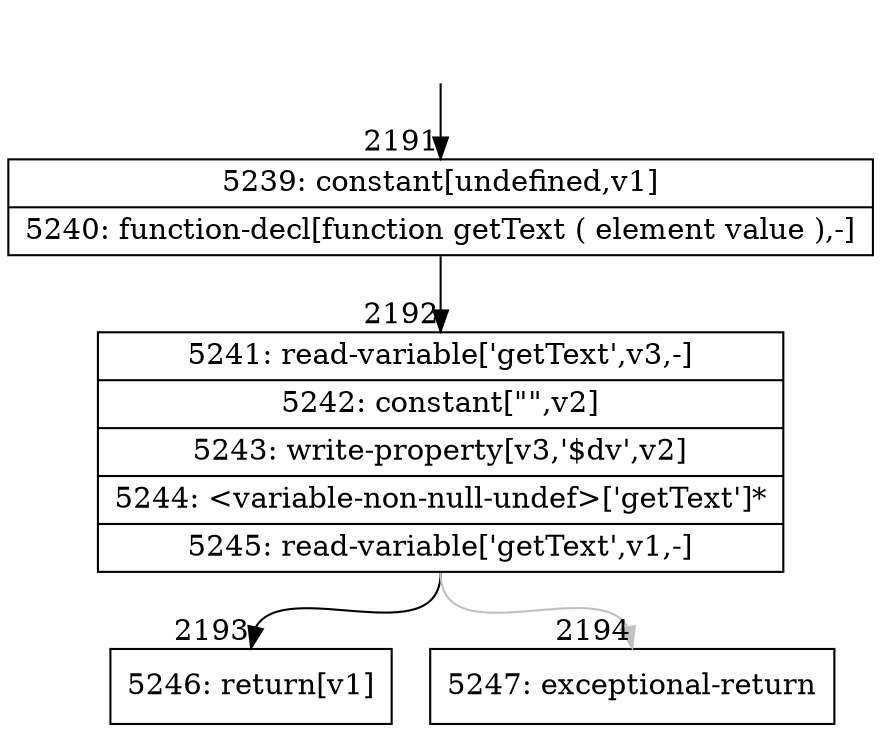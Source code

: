 digraph {
rankdir="TD"
BB_entry167[shape=none,label=""];
BB_entry167 -> BB2191 [tailport=s, headport=n, headlabel="    2191"]
BB2191 [shape=record label="{5239: constant[undefined,v1]|5240: function-decl[function getText ( element value ),-]}" ] 
BB2191 -> BB2192 [tailport=s, headport=n, headlabel="      2192"]
BB2192 [shape=record label="{5241: read-variable['getText',v3,-]|5242: constant[\"\",v2]|5243: write-property[v3,'$dv',v2]|5244: \<variable-non-null-undef\>['getText']*|5245: read-variable['getText',v1,-]}" ] 
BB2192 -> BB2193 [tailport=s, headport=n, headlabel="      2193"]
BB2192 -> BB2194 [tailport=s, headport=n, color=gray, headlabel="      2194"]
BB2193 [shape=record label="{5246: return[v1]}" ] 
BB2194 [shape=record label="{5247: exceptional-return}" ] 
//#$~ 3155
}
